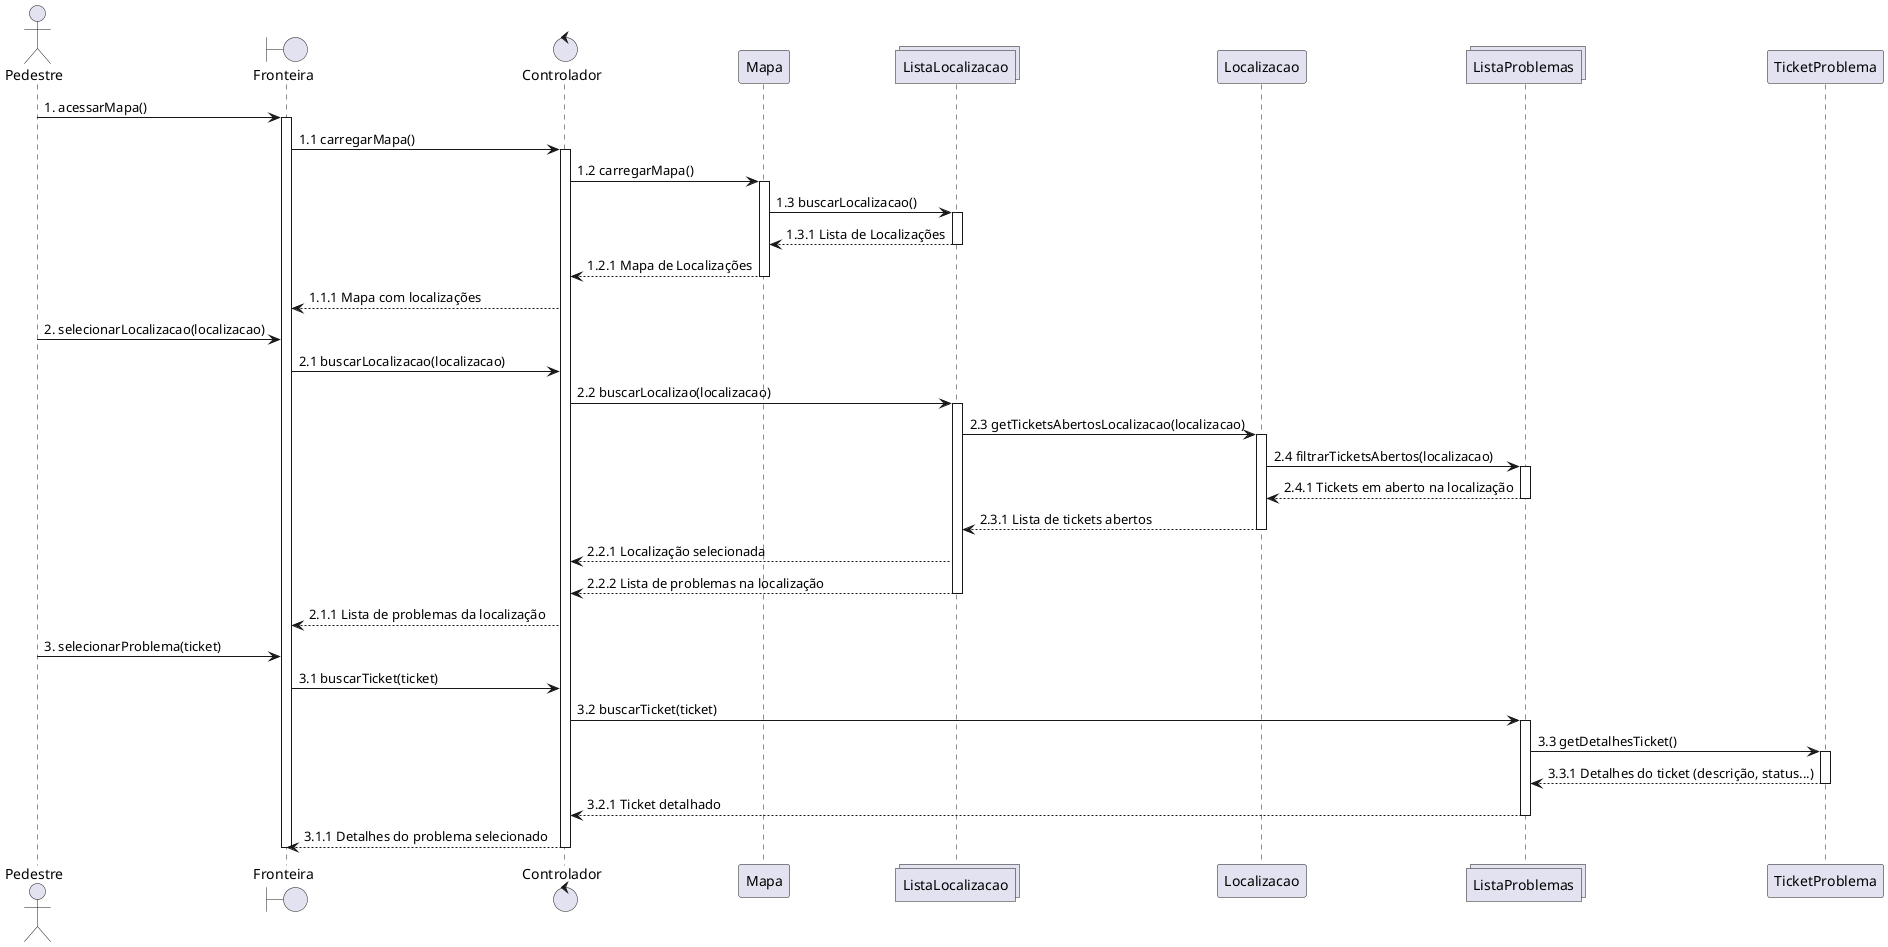 @startuml

actor Pedestre as Ped
boundary Fronteira as Front
control Controlador as Ctrl
participant Mapa
collections ListaLocalizacao as ListLoc
participant Localizacao as Loc
collections ListaProblemas as ListPro
participant TicketProblema as Ticket

Ped -> Front : 1. acessarMapa()
activate Front
Front -> Ctrl : 1.1 carregarMapa()
activate Ctrl
Ctrl -> Mapa : 1.2 carregarMapa()
activate Mapa
Mapa -> ListLoc : 1.3 buscarLocalizacao()
activate ListLoc
ListLoc --> Mapa : 1.3.1 Lista de Localizações
deactivate ListLoc
Mapa --> Ctrl : 1.2.1 Mapa de Localizações
deactivate Mapa
Ctrl --> Front : 1.1.1 Mapa com localizações

Ped -> Front : 2. selecionarLocalizacao(localizacao)
Front -> Ctrl : 2.1 buscarLocalizacao(localizacao)
Ctrl -> ListLoc : 2.2 buscarLocalizao(localizacao)
activate ListLoc
ListLoc -> Loc : 2.3 getTicketsAbertosLocalizacao(localizacao)
activate Loc
Loc -> ListPro : 2.4 filtrarTicketsAbertos(localizacao)
activate ListPro
ListPro --> Loc : 2.4.1 Tickets em aberto na localização
deactivate ListPro
Loc --> ListLoc : 2.3.1 Lista de tickets abertos
deactivate Loc
ListLoc --> Ctrl : 2.2.1 Localização selecionada
ListLoc --> Ctrl : 2.2.2 Lista de problemas na localização
deactivate ListLoc
Ctrl --> Front : 2.1.1 Lista de problemas da localização

Ped -> Front : 3. selecionarProblema(ticket)
Front -> Ctrl : 3.1 buscarTicket(ticket)
Ctrl -> ListPro : 3.2 buscarTicket(ticket)
activate ListPro
ListPro -> Ticket : 3.3 getDetalhesTicket()
activate Ticket
Ticket --> ListPro : 3.3.1 Detalhes do ticket (descrição, status...)
deactivate Ticket
ListPro --> Ctrl : 3.2.1 Ticket detalhado
deactivate ListPro
Ctrl --> Front : 3.1.1 Detalhes do problema selecionado

deactivate Ctrl
deactivate Front

@enduml